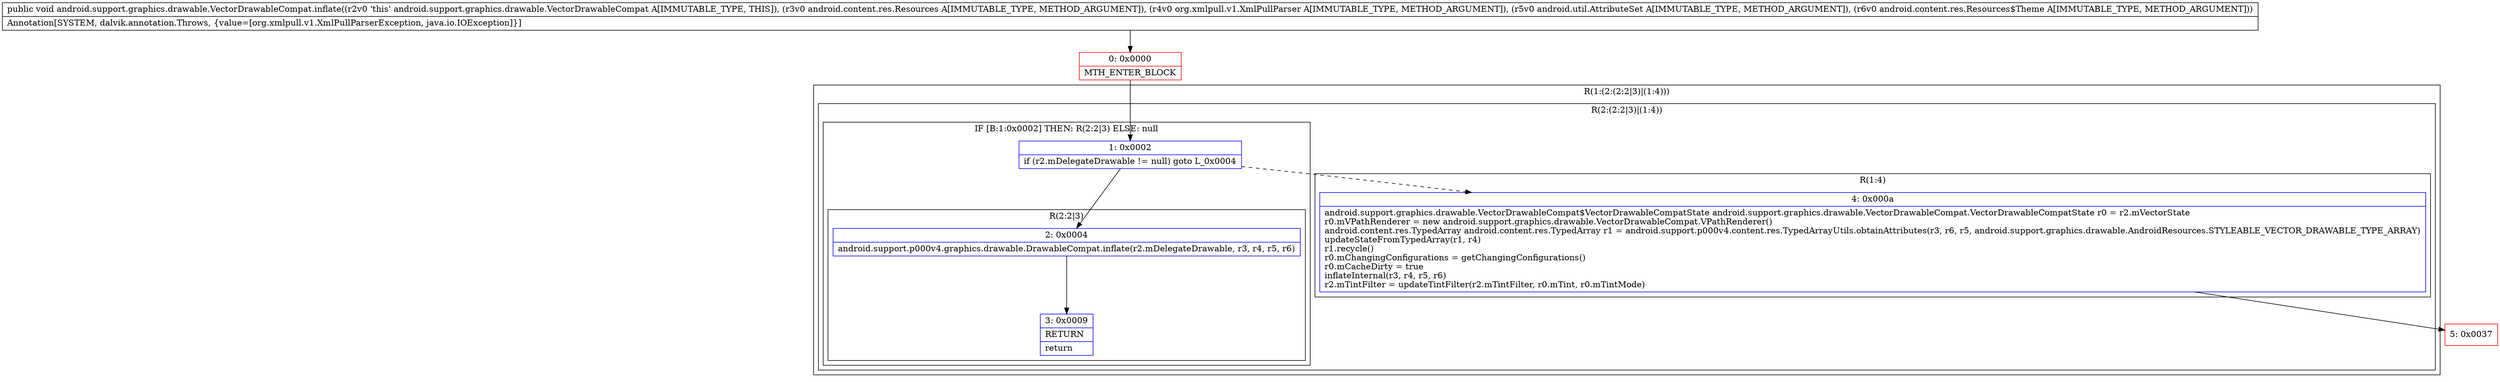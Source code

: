 digraph "CFG forandroid.support.graphics.drawable.VectorDrawableCompat.inflate(Landroid\/content\/res\/Resources;Lorg\/xmlpull\/v1\/XmlPullParser;Landroid\/util\/AttributeSet;Landroid\/content\/res\/Resources$Theme;)V" {
subgraph cluster_Region_1778175279 {
label = "R(1:(2:(2:2|3)|(1:4)))";
node [shape=record,color=blue];
subgraph cluster_Region_930069232 {
label = "R(2:(2:2|3)|(1:4))";
node [shape=record,color=blue];
subgraph cluster_IfRegion_1180022103 {
label = "IF [B:1:0x0002] THEN: R(2:2|3) ELSE: null";
node [shape=record,color=blue];
Node_1 [shape=record,label="{1\:\ 0x0002|if (r2.mDelegateDrawable != null) goto L_0x0004\l}"];
subgraph cluster_Region_1423524465 {
label = "R(2:2|3)";
node [shape=record,color=blue];
Node_2 [shape=record,label="{2\:\ 0x0004|android.support.p000v4.graphics.drawable.DrawableCompat.inflate(r2.mDelegateDrawable, r3, r4, r5, r6)\l}"];
Node_3 [shape=record,label="{3\:\ 0x0009|RETURN\l|return\l}"];
}
}
subgraph cluster_Region_505981566 {
label = "R(1:4)";
node [shape=record,color=blue];
Node_4 [shape=record,label="{4\:\ 0x000a|android.support.graphics.drawable.VectorDrawableCompat$VectorDrawableCompatState android.support.graphics.drawable.VectorDrawableCompat.VectorDrawableCompatState r0 = r2.mVectorState\lr0.mVPathRenderer = new android.support.graphics.drawable.VectorDrawableCompat.VPathRenderer()\landroid.content.res.TypedArray android.content.res.TypedArray r1 = android.support.p000v4.content.res.TypedArrayUtils.obtainAttributes(r3, r6, r5, android.support.graphics.drawable.AndroidResources.STYLEABLE_VECTOR_DRAWABLE_TYPE_ARRAY)\lupdateStateFromTypedArray(r1, r4)\lr1.recycle()\lr0.mChangingConfigurations = getChangingConfigurations()\lr0.mCacheDirty = true\linflateInternal(r3, r4, r5, r6)\lr2.mTintFilter = updateTintFilter(r2.mTintFilter, r0.mTint, r0.mTintMode)\l}"];
}
}
}
Node_0 [shape=record,color=red,label="{0\:\ 0x0000|MTH_ENTER_BLOCK\l}"];
Node_5 [shape=record,color=red,label="{5\:\ 0x0037}"];
MethodNode[shape=record,label="{public void android.support.graphics.drawable.VectorDrawableCompat.inflate((r2v0 'this' android.support.graphics.drawable.VectorDrawableCompat A[IMMUTABLE_TYPE, THIS]), (r3v0 android.content.res.Resources A[IMMUTABLE_TYPE, METHOD_ARGUMENT]), (r4v0 org.xmlpull.v1.XmlPullParser A[IMMUTABLE_TYPE, METHOD_ARGUMENT]), (r5v0 android.util.AttributeSet A[IMMUTABLE_TYPE, METHOD_ARGUMENT]), (r6v0 android.content.res.Resources$Theme A[IMMUTABLE_TYPE, METHOD_ARGUMENT]))  | Annotation[SYSTEM, dalvik.annotation.Throws, \{value=[org.xmlpull.v1.XmlPullParserException, java.io.IOException]\}]\l}"];
MethodNode -> Node_0;
Node_1 -> Node_2;
Node_1 -> Node_4[style=dashed];
Node_2 -> Node_3;
Node_4 -> Node_5;
Node_0 -> Node_1;
}

